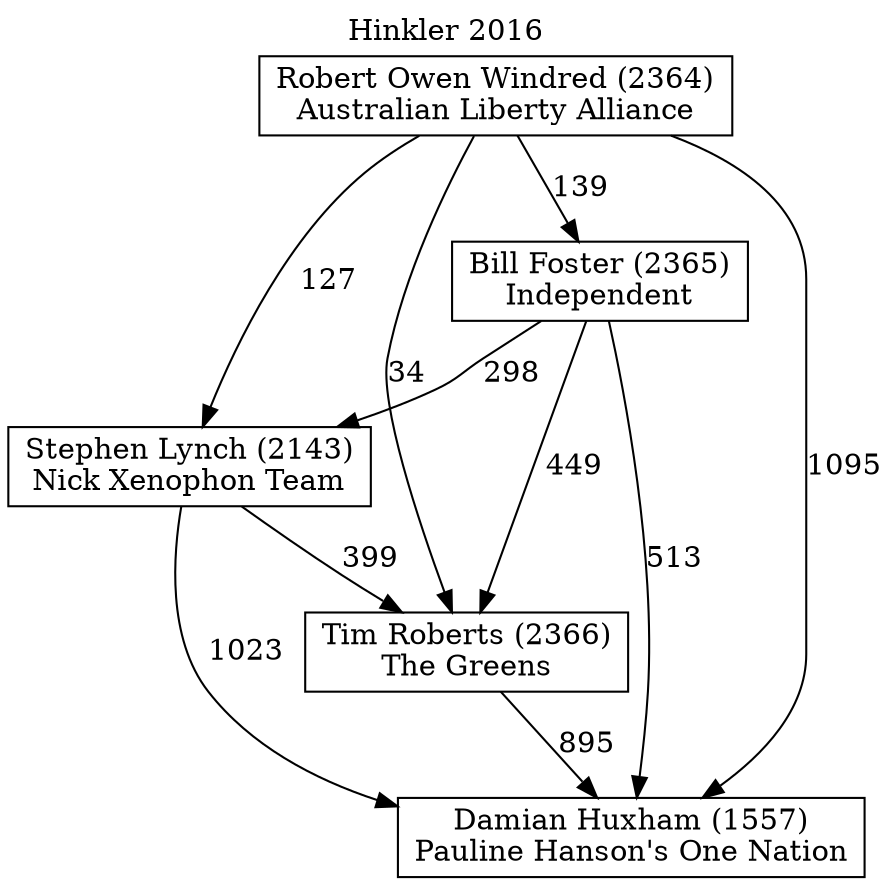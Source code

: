 // House preference flow
digraph "Damian Huxham (1557)_Hinkler_2016" {
	graph [label="Hinkler 2016" labelloc=t mclimit=10]
	node [shape=box]
	"Bill Foster (2365)" [label="Bill Foster (2365)
Independent"]
	"Stephen Lynch (2143)" [label="Stephen Lynch (2143)
Nick Xenophon Team"]
	"Robert Owen Windred (2364)" [label="Robert Owen Windred (2364)
Australian Liberty Alliance"]
	"Tim Roberts (2366)" [label="Tim Roberts (2366)
The Greens"]
	"Damian Huxham (1557)" [label="Damian Huxham (1557)
Pauline Hanson's One Nation"]
	"Bill Foster (2365)" -> "Tim Roberts (2366)" [label=449]
	"Stephen Lynch (2143)" -> "Tim Roberts (2366)" [label=399]
	"Tim Roberts (2366)" -> "Damian Huxham (1557)" [label=895]
	"Robert Owen Windred (2364)" -> "Stephen Lynch (2143)" [label=127]
	"Bill Foster (2365)" -> "Damian Huxham (1557)" [label=513]
	"Stephen Lynch (2143)" -> "Damian Huxham (1557)" [label=1023]
	"Robert Owen Windred (2364)" -> "Bill Foster (2365)" [label=139]
	"Robert Owen Windred (2364)" -> "Tim Roberts (2366)" [label=34]
	"Robert Owen Windred (2364)" -> "Damian Huxham (1557)" [label=1095]
	"Bill Foster (2365)" -> "Stephen Lynch (2143)" [label=298]
}
